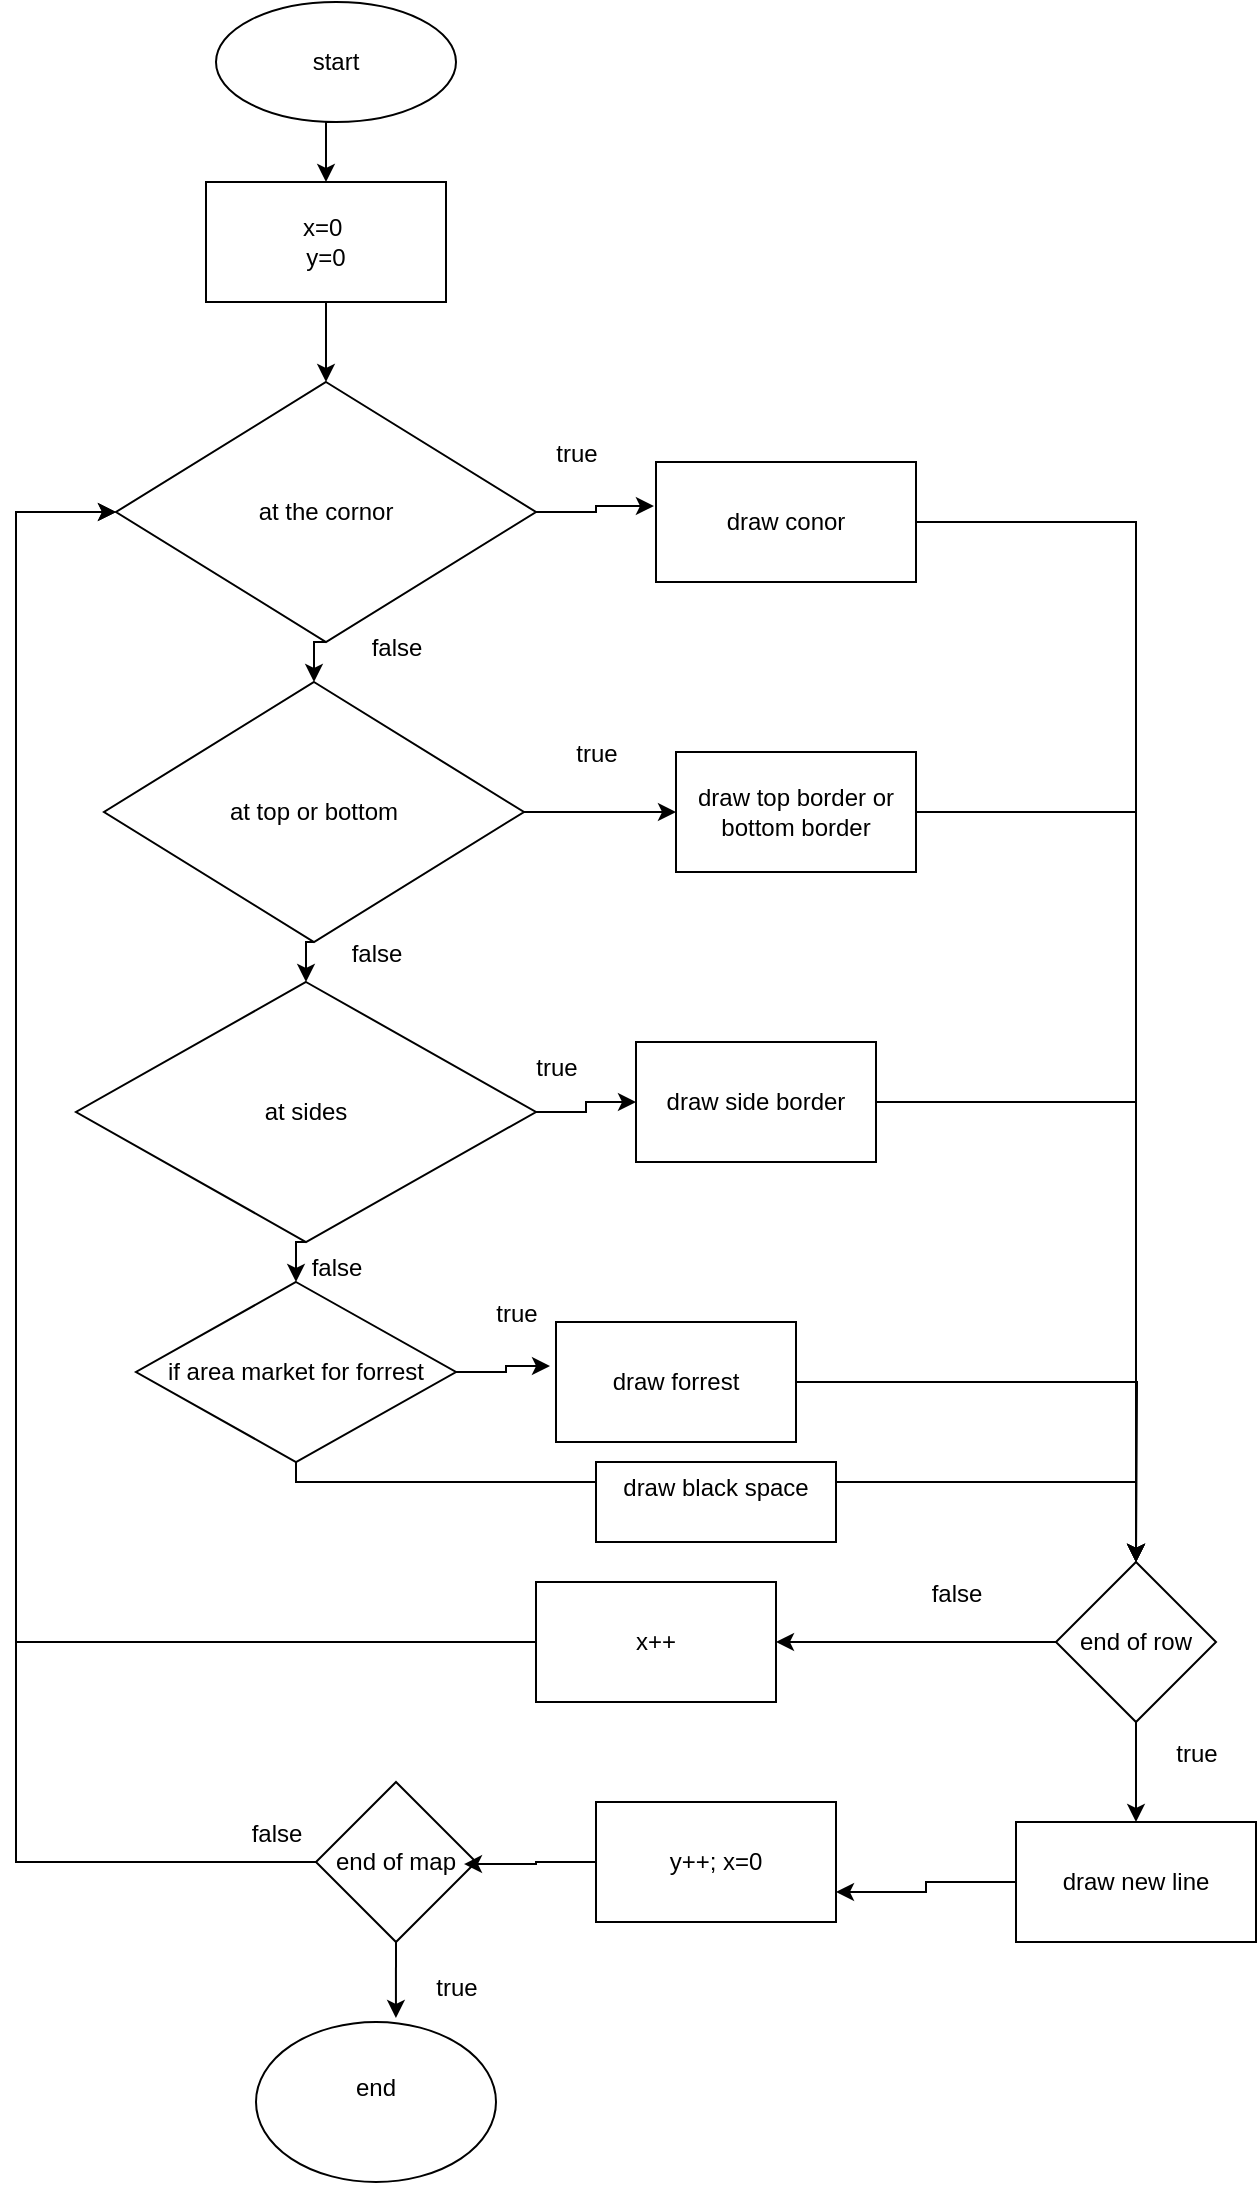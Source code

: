 <mxfile version="27.0.9">
  <diagram name="Sida-1" id="0GtrpKbRK-s8gDNCSNvR">
    <mxGraphModel dx="1212" dy="793" grid="1" gridSize="10" guides="1" tooltips="1" connect="1" arrows="1" fold="1" page="1" pageScale="1" pageWidth="827" pageHeight="1169" background="light-dark(#FFFFFF,#333333)" math="0" shadow="0">
      <root>
        <mxCell id="0" />
        <mxCell id="1" parent="0" />
        <mxCell id="wDozuO5Jw6rSZuI6nTv_-15" style="edgeStyle=orthogonalEdgeStyle;rounded=0;orthogonalLoop=1;jettySize=auto;html=1;exitX=0.5;exitY=1;exitDx=0;exitDy=0;entryX=0.5;entryY=0;entryDx=0;entryDy=0;" edge="1" parent="1" source="wDozuO5Jw6rSZuI6nTv_-1" target="wDozuO5Jw6rSZuI6nTv_-3">
          <mxGeometry relative="1" as="geometry" />
        </mxCell>
        <mxCell id="wDozuO5Jw6rSZuI6nTv_-1" value="x=0&amp;nbsp;&lt;br&gt;y=0" style="rounded=0;whiteSpace=wrap;html=1;" vertex="1" parent="1">
          <mxGeometry x="255" y="110" width="120" height="60" as="geometry" />
        </mxCell>
        <mxCell id="wDozuO5Jw6rSZuI6nTv_-14" style="edgeStyle=orthogonalEdgeStyle;rounded=0;orthogonalLoop=1;jettySize=auto;html=1;exitX=0.5;exitY=1;exitDx=0;exitDy=0;entryX=0.5;entryY=0;entryDx=0;entryDy=0;" edge="1" parent="1" source="wDozuO5Jw6rSZuI6nTv_-2" target="wDozuO5Jw6rSZuI6nTv_-1">
          <mxGeometry relative="1" as="geometry" />
        </mxCell>
        <mxCell id="wDozuO5Jw6rSZuI6nTv_-2" value="start" style="ellipse;whiteSpace=wrap;html=1;" vertex="1" parent="1">
          <mxGeometry x="260" y="20" width="120" height="60" as="geometry" />
        </mxCell>
        <mxCell id="wDozuO5Jw6rSZuI6nTv_-16" style="edgeStyle=orthogonalEdgeStyle;rounded=0;orthogonalLoop=1;jettySize=auto;html=1;exitX=0.5;exitY=1;exitDx=0;exitDy=0;entryX=0.5;entryY=0;entryDx=0;entryDy=0;" edge="1" parent="1" source="wDozuO5Jw6rSZuI6nTv_-3" target="wDozuO5Jw6rSZuI6nTv_-5">
          <mxGeometry relative="1" as="geometry" />
        </mxCell>
        <mxCell id="wDozuO5Jw6rSZuI6nTv_-3" value="at the cornor" style="rhombus;whiteSpace=wrap;html=1;" vertex="1" parent="1">
          <mxGeometry x="210" y="210" width="210" height="130" as="geometry" />
        </mxCell>
        <mxCell id="wDozuO5Jw6rSZuI6nTv_-17" style="edgeStyle=orthogonalEdgeStyle;rounded=0;orthogonalLoop=1;jettySize=auto;html=1;exitX=0.5;exitY=1;exitDx=0;exitDy=0;entryX=0.5;entryY=0;entryDx=0;entryDy=0;entryPerimeter=0;" edge="1" parent="1" source="wDozuO5Jw6rSZuI6nTv_-5" target="wDozuO5Jw6rSZuI6nTv_-8">
          <mxGeometry relative="1" as="geometry" />
        </mxCell>
        <mxCell id="wDozuO5Jw6rSZuI6nTv_-22" style="edgeStyle=orthogonalEdgeStyle;rounded=0;orthogonalLoop=1;jettySize=auto;html=1;exitX=1;exitY=0.5;exitDx=0;exitDy=0;entryX=0;entryY=0.5;entryDx=0;entryDy=0;" edge="1" parent="1" source="wDozuO5Jw6rSZuI6nTv_-5" target="wDozuO5Jw6rSZuI6nTv_-6">
          <mxGeometry relative="1" as="geometry" />
        </mxCell>
        <mxCell id="wDozuO5Jw6rSZuI6nTv_-5" value="at top or bottom" style="rhombus;whiteSpace=wrap;html=1;" vertex="1" parent="1">
          <mxGeometry x="204" y="360" width="210" height="130" as="geometry" />
        </mxCell>
        <mxCell id="wDozuO5Jw6rSZuI6nTv_-62" style="edgeStyle=orthogonalEdgeStyle;rounded=0;orthogonalLoop=1;jettySize=auto;html=1;entryX=0.5;entryY=0;entryDx=0;entryDy=0;" edge="1" parent="1" source="wDozuO5Jw6rSZuI6nTv_-6" target="wDozuO5Jw6rSZuI6nTv_-33">
          <mxGeometry relative="1" as="geometry">
            <mxPoint x="720" y="425" as="targetPoint" />
          </mxGeometry>
        </mxCell>
        <mxCell id="wDozuO5Jw6rSZuI6nTv_-6" value="&lt;div&gt;draw top border or bottom border&lt;/div&gt;" style="rounded=0;whiteSpace=wrap;html=1;" vertex="1" parent="1">
          <mxGeometry x="490" y="395" width="120" height="60" as="geometry" />
        </mxCell>
        <mxCell id="wDozuO5Jw6rSZuI6nTv_-59" style="edgeStyle=orthogonalEdgeStyle;rounded=0;orthogonalLoop=1;jettySize=auto;html=1;exitX=1;exitY=0.5;exitDx=0;exitDy=0;entryX=0.5;entryY=0;entryDx=0;entryDy=0;" edge="1" parent="1" source="wDozuO5Jw6rSZuI6nTv_-7" target="wDozuO5Jw6rSZuI6nTv_-33">
          <mxGeometry relative="1" as="geometry" />
        </mxCell>
        <mxCell id="wDozuO5Jw6rSZuI6nTv_-7" value="&lt;div&gt;draw conor&lt;/div&gt;" style="whiteSpace=wrap;html=1;" vertex="1" parent="1">
          <mxGeometry x="480" y="250" width="130" height="60" as="geometry" />
        </mxCell>
        <mxCell id="wDozuO5Jw6rSZuI6nTv_-20" style="edgeStyle=orthogonalEdgeStyle;rounded=0;orthogonalLoop=1;jettySize=auto;html=1;exitX=0.5;exitY=1;exitDx=0;exitDy=0;entryX=0.5;entryY=0;entryDx=0;entryDy=0;" edge="1" parent="1" source="wDozuO5Jw6rSZuI6nTv_-8" target="wDozuO5Jw6rSZuI6nTv_-10">
          <mxGeometry relative="1" as="geometry" />
        </mxCell>
        <mxCell id="wDozuO5Jw6rSZuI6nTv_-23" style="edgeStyle=orthogonalEdgeStyle;rounded=0;orthogonalLoop=1;jettySize=auto;html=1;exitX=1;exitY=0.5;exitDx=0;exitDy=0;entryX=0;entryY=0.5;entryDx=0;entryDy=0;" edge="1" parent="1" source="wDozuO5Jw6rSZuI6nTv_-8" target="wDozuO5Jw6rSZuI6nTv_-9">
          <mxGeometry relative="1" as="geometry" />
        </mxCell>
        <mxCell id="wDozuO5Jw6rSZuI6nTv_-8" value="at sides" style="rhombus;whiteSpace=wrap;html=1;" vertex="1" parent="1">
          <mxGeometry x="190" y="510" width="230" height="130" as="geometry" />
        </mxCell>
        <mxCell id="wDozuO5Jw6rSZuI6nTv_-64" style="edgeStyle=orthogonalEdgeStyle;rounded=0;orthogonalLoop=1;jettySize=auto;html=1;exitX=1;exitY=0.5;exitDx=0;exitDy=0;entryX=0.5;entryY=0;entryDx=0;entryDy=0;" edge="1" parent="1" source="wDozuO5Jw6rSZuI6nTv_-9" target="wDozuO5Jw6rSZuI6nTv_-33">
          <mxGeometry relative="1" as="geometry">
            <mxPoint x="720" y="570" as="targetPoint" />
          </mxGeometry>
        </mxCell>
        <mxCell id="wDozuO5Jw6rSZuI6nTv_-9" value="draw side border" style="whiteSpace=wrap;html=1;" vertex="1" parent="1">
          <mxGeometry x="470" y="540" width="120" height="60" as="geometry" />
        </mxCell>
        <mxCell id="wDozuO5Jw6rSZuI6nTv_-86" style="edgeStyle=orthogonalEdgeStyle;rounded=0;orthogonalLoop=1;jettySize=auto;html=1;entryX=0.5;entryY=0;entryDx=0;entryDy=0;" edge="1" parent="1" source="wDozuO5Jw6rSZuI6nTv_-10" target="wDozuO5Jw6rSZuI6nTv_-33">
          <mxGeometry relative="1" as="geometry">
            <mxPoint x="720" y="790" as="targetPoint" />
            <Array as="points">
              <mxPoint x="300" y="760" />
              <mxPoint x="720" y="760" />
            </Array>
          </mxGeometry>
        </mxCell>
        <mxCell id="wDozuO5Jw6rSZuI6nTv_-10" value="if area market for forrest" style="rhombus;whiteSpace=wrap;html=1;" vertex="1" parent="1">
          <mxGeometry x="220" y="660" width="160" height="90" as="geometry" />
        </mxCell>
        <mxCell id="wDozuO5Jw6rSZuI6nTv_-65" style="edgeStyle=orthogonalEdgeStyle;rounded=0;orthogonalLoop=1;jettySize=auto;html=1;exitX=1;exitY=0.5;exitDx=0;exitDy=0;" edge="1" parent="1" source="wDozuO5Jw6rSZuI6nTv_-11">
          <mxGeometry relative="1" as="geometry">
            <mxPoint x="720" y="800" as="targetPoint" />
          </mxGeometry>
        </mxCell>
        <mxCell id="wDozuO5Jw6rSZuI6nTv_-11" value="draw forrest" style="whiteSpace=wrap;html=1;" vertex="1" parent="1">
          <mxGeometry x="430" y="680" width="120" height="60" as="geometry" />
        </mxCell>
        <mxCell id="wDozuO5Jw6rSZuI6nTv_-21" style="edgeStyle=orthogonalEdgeStyle;rounded=0;orthogonalLoop=1;jettySize=auto;html=1;exitX=1;exitY=0.5;exitDx=0;exitDy=0;entryX=-0.008;entryY=0.367;entryDx=0;entryDy=0;entryPerimeter=0;" edge="1" parent="1" source="wDozuO5Jw6rSZuI6nTv_-3" target="wDozuO5Jw6rSZuI6nTv_-7">
          <mxGeometry relative="1" as="geometry" />
        </mxCell>
        <mxCell id="wDozuO5Jw6rSZuI6nTv_-24" style="edgeStyle=orthogonalEdgeStyle;rounded=0;orthogonalLoop=1;jettySize=auto;html=1;exitX=1;exitY=0.5;exitDx=0;exitDy=0;entryX=-0.025;entryY=0.367;entryDx=0;entryDy=0;entryPerimeter=0;" edge="1" parent="1" source="wDozuO5Jw6rSZuI6nTv_-10" target="wDozuO5Jw6rSZuI6nTv_-11">
          <mxGeometry relative="1" as="geometry" />
        </mxCell>
        <mxCell id="wDozuO5Jw6rSZuI6nTv_-26" value="false" style="text;html=1;align=center;verticalAlign=middle;resizable=0;points=[];autosize=1;strokeColor=none;fillColor=none;" vertex="1" parent="1">
          <mxGeometry x="325" y="328" width="50" height="30" as="geometry" />
        </mxCell>
        <mxCell id="wDozuO5Jw6rSZuI6nTv_-27" value="false&lt;div&gt;&lt;br&gt;&lt;/div&gt;" style="text;html=1;align=center;verticalAlign=middle;resizable=0;points=[];autosize=1;strokeColor=none;fillColor=none;" vertex="1" parent="1">
          <mxGeometry x="315" y="483" width="50" height="40" as="geometry" />
        </mxCell>
        <mxCell id="wDozuO5Jw6rSZuI6nTv_-28" value="false" style="text;html=1;align=center;verticalAlign=middle;resizable=0;points=[];autosize=1;strokeColor=none;fillColor=none;" vertex="1" parent="1">
          <mxGeometry x="295" y="638" width="50" height="30" as="geometry" />
        </mxCell>
        <mxCell id="wDozuO5Jw6rSZuI6nTv_-29" value="true&lt;div&gt;&lt;br&gt;&lt;/div&gt;" style="text;html=1;align=center;verticalAlign=middle;resizable=0;points=[];autosize=1;strokeColor=none;fillColor=none;" vertex="1" parent="1">
          <mxGeometry x="420" y="233" width="40" height="40" as="geometry" />
        </mxCell>
        <mxCell id="wDozuO5Jw6rSZuI6nTv_-30" value="true&lt;div&gt;&lt;br&gt;&lt;/div&gt;" style="text;html=1;align=center;verticalAlign=middle;resizable=0;points=[];autosize=1;strokeColor=none;fillColor=none;" vertex="1" parent="1">
          <mxGeometry x="430" y="383" width="40" height="40" as="geometry" />
        </mxCell>
        <mxCell id="wDozuO5Jw6rSZuI6nTv_-31" value="true" style="text;html=1;align=center;verticalAlign=middle;resizable=0;points=[];autosize=1;strokeColor=none;fillColor=none;" vertex="1" parent="1">
          <mxGeometry x="410" y="538" width="40" height="30" as="geometry" />
        </mxCell>
        <mxCell id="wDozuO5Jw6rSZuI6nTv_-32" value="true&lt;div&gt;&lt;br&gt;&lt;/div&gt;" style="text;html=1;align=center;verticalAlign=middle;resizable=0;points=[];autosize=1;strokeColor=none;fillColor=none;" vertex="1" parent="1">
          <mxGeometry x="390" y="663" width="40" height="40" as="geometry" />
        </mxCell>
        <mxCell id="wDozuO5Jw6rSZuI6nTv_-69" style="edgeStyle=orthogonalEdgeStyle;rounded=0;orthogonalLoop=1;jettySize=auto;html=1;exitX=0;exitY=0.5;exitDx=0;exitDy=0;entryX=1;entryY=0.5;entryDx=0;entryDy=0;" edge="1" parent="1" source="wDozuO5Jw6rSZuI6nTv_-33" target="wDozuO5Jw6rSZuI6nTv_-34">
          <mxGeometry relative="1" as="geometry" />
        </mxCell>
        <mxCell id="wDozuO5Jw6rSZuI6nTv_-74" style="edgeStyle=orthogonalEdgeStyle;rounded=0;orthogonalLoop=1;jettySize=auto;html=1;exitX=0.5;exitY=1;exitDx=0;exitDy=0;entryX=0.5;entryY=0;entryDx=0;entryDy=0;" edge="1" parent="1" source="wDozuO5Jw6rSZuI6nTv_-33" target="wDozuO5Jw6rSZuI6nTv_-35">
          <mxGeometry relative="1" as="geometry" />
        </mxCell>
        <mxCell id="wDozuO5Jw6rSZuI6nTv_-33" value="end of row" style="rhombus;whiteSpace=wrap;html=1;" vertex="1" parent="1">
          <mxGeometry x="680" y="800" width="80" height="80" as="geometry" />
        </mxCell>
        <mxCell id="wDozuO5Jw6rSZuI6nTv_-75" style="edgeStyle=orthogonalEdgeStyle;rounded=0;orthogonalLoop=1;jettySize=auto;html=1;exitX=0;exitY=0.5;exitDx=0;exitDy=0;entryX=0;entryY=0.5;entryDx=0;entryDy=0;" edge="1" parent="1" source="wDozuO5Jw6rSZuI6nTv_-34" target="wDozuO5Jw6rSZuI6nTv_-3">
          <mxGeometry relative="1" as="geometry">
            <mxPoint x="110" y="270" as="targetPoint" />
            <Array as="points">
              <mxPoint x="160" y="840" />
              <mxPoint x="160" y="275" />
            </Array>
          </mxGeometry>
        </mxCell>
        <mxCell id="wDozuO5Jw6rSZuI6nTv_-34" value="x++" style="whiteSpace=wrap;html=1;" vertex="1" parent="1">
          <mxGeometry x="420" y="810" width="120" height="60" as="geometry" />
        </mxCell>
        <mxCell id="wDozuO5Jw6rSZuI6nTv_-77" style="edgeStyle=orthogonalEdgeStyle;rounded=0;orthogonalLoop=1;jettySize=auto;html=1;exitX=0;exitY=0.5;exitDx=0;exitDy=0;entryX=1;entryY=0.75;entryDx=0;entryDy=0;" edge="1" parent="1" source="wDozuO5Jw6rSZuI6nTv_-35" target="wDozuO5Jw6rSZuI6nTv_-36">
          <mxGeometry relative="1" as="geometry" />
        </mxCell>
        <mxCell id="wDozuO5Jw6rSZuI6nTv_-35" value="draw new line" style="whiteSpace=wrap;html=1;" vertex="1" parent="1">
          <mxGeometry x="660" y="930" width="120" height="60" as="geometry" />
        </mxCell>
        <mxCell id="wDozuO5Jw6rSZuI6nTv_-36" value="y++; x=0" style="whiteSpace=wrap;html=1;" vertex="1" parent="1">
          <mxGeometry x="450" y="920" width="120" height="60" as="geometry" />
        </mxCell>
        <mxCell id="wDozuO5Jw6rSZuI6nTv_-76" style="edgeStyle=orthogonalEdgeStyle;rounded=0;orthogonalLoop=1;jettySize=auto;html=1;exitX=0;exitY=0.5;exitDx=0;exitDy=0;entryX=0;entryY=0.5;entryDx=0;entryDy=0;" edge="1" parent="1" source="wDozuO5Jw6rSZuI6nTv_-66" target="wDozuO5Jw6rSZuI6nTv_-3">
          <mxGeometry relative="1" as="geometry">
            <mxPoint x="160" y="270" as="targetPoint" />
            <Array as="points">
              <mxPoint x="160" y="950" />
              <mxPoint x="160" y="275" />
            </Array>
          </mxGeometry>
        </mxCell>
        <mxCell id="wDozuO5Jw6rSZuI6nTv_-66" value="end of map" style="rhombus;whiteSpace=wrap;html=1;" vertex="1" parent="1">
          <mxGeometry x="310" y="910" width="80" height="80" as="geometry" />
        </mxCell>
        <mxCell id="wDozuO5Jw6rSZuI6nTv_-67" value="end&lt;div&gt;&lt;br&gt;&lt;/div&gt;" style="ellipse;whiteSpace=wrap;html=1;" vertex="1" parent="1">
          <mxGeometry x="280" y="1030" width="120" height="80" as="geometry" />
        </mxCell>
        <mxCell id="wDozuO5Jw6rSZuI6nTv_-68" value="" style="endArrow=classic;html=1;rounded=0;strokeColor=none;" edge="1" parent="1">
          <mxGeometry width="50" height="50" relative="1" as="geometry">
            <mxPoint x="240" y="820" as="sourcePoint" />
            <mxPoint x="290" y="770" as="targetPoint" />
          </mxGeometry>
        </mxCell>
        <mxCell id="wDozuO5Jw6rSZuI6nTv_-78" style="edgeStyle=orthogonalEdgeStyle;rounded=0;orthogonalLoop=1;jettySize=auto;html=1;exitX=0;exitY=0.5;exitDx=0;exitDy=0;entryX=0.925;entryY=0.513;entryDx=0;entryDy=0;entryPerimeter=0;" edge="1" parent="1" source="wDozuO5Jw6rSZuI6nTv_-36" target="wDozuO5Jw6rSZuI6nTv_-66">
          <mxGeometry relative="1" as="geometry" />
        </mxCell>
        <mxCell id="wDozuO5Jw6rSZuI6nTv_-79" style="edgeStyle=orthogonalEdgeStyle;rounded=0;orthogonalLoop=1;jettySize=auto;html=1;exitX=0.5;exitY=1;exitDx=0;exitDy=0;entryX=0.583;entryY=-0.025;entryDx=0;entryDy=0;entryPerimeter=0;" edge="1" parent="1" source="wDozuO5Jw6rSZuI6nTv_-66" target="wDozuO5Jw6rSZuI6nTv_-67">
          <mxGeometry relative="1" as="geometry" />
        </mxCell>
        <mxCell id="wDozuO5Jw6rSZuI6nTv_-80" value="false&lt;div&gt;&lt;br&gt;&lt;/div&gt;" style="text;html=1;align=center;verticalAlign=middle;resizable=0;points=[];autosize=1;strokeColor=none;fillColor=none;" vertex="1" parent="1">
          <mxGeometry x="605" y="803" width="50" height="40" as="geometry" />
        </mxCell>
        <mxCell id="wDozuO5Jw6rSZuI6nTv_-81" value="false&lt;div&gt;&lt;br&gt;&lt;/div&gt;" style="text;html=1;align=center;verticalAlign=middle;resizable=0;points=[];autosize=1;strokeColor=none;fillColor=none;" vertex="1" parent="1">
          <mxGeometry x="265" y="923" width="50" height="40" as="geometry" />
        </mxCell>
        <mxCell id="wDozuO5Jw6rSZuI6nTv_-83" value="true" style="text;html=1;align=center;verticalAlign=middle;resizable=0;points=[];autosize=1;strokeColor=none;fillColor=none;" vertex="1" parent="1">
          <mxGeometry x="360" y="998" width="40" height="30" as="geometry" />
        </mxCell>
        <mxCell id="wDozuO5Jw6rSZuI6nTv_-84" value="true&lt;div&gt;&lt;br&gt;&lt;/div&gt;" style="text;html=1;align=center;verticalAlign=middle;resizable=0;points=[];autosize=1;strokeColor=none;fillColor=none;" vertex="1" parent="1">
          <mxGeometry x="730" y="883" width="40" height="40" as="geometry" />
        </mxCell>
        <mxCell id="wDozuO5Jw6rSZuI6nTv_-90" value="draw black space&lt;div&gt;&lt;br&gt;&lt;/div&gt;" style="rounded=0;whiteSpace=wrap;html=1;" vertex="1" parent="1">
          <mxGeometry x="450" y="750" width="120" height="40" as="geometry" />
        </mxCell>
      </root>
    </mxGraphModel>
  </diagram>
</mxfile>
